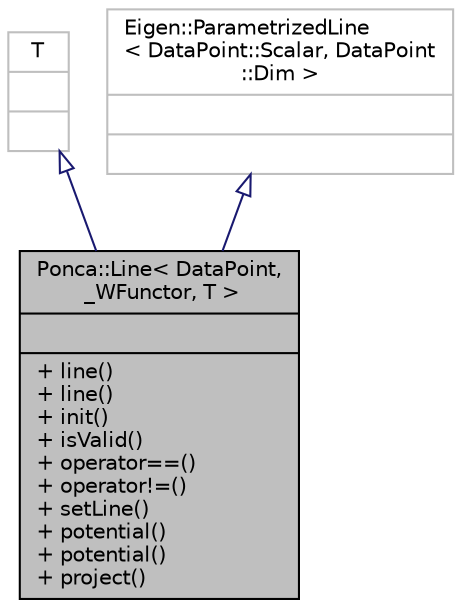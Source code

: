 digraph "Ponca::Line&lt; DataPoint, _WFunctor, T &gt;"
{
 // INTERACTIVE_SVG=YES
 // LATEX_PDF_SIZE
  bgcolor="transparent";
  edge [fontname="Helvetica",fontsize="10",labelfontname="Helvetica",labelfontsize="10"];
  node [fontname="Helvetica",fontsize="10",shape=record];
  Node1 [label="{Ponca::Line\< DataPoint,\l _WFunctor, T \>\n||+ line()\l+ line()\l+ init()\l+ isValid()\l+ operator==()\l+ operator!=()\l+ setLine()\l+ potential()\l+ potential()\l+ project()\l}",height=0.2,width=0.4,color="black", fillcolor="grey75", style="filled", fontcolor="black",tooltip="A parametrized line is defined by an origin point  and a unit direction vector  such that the line co..."];
  Node2 -> Node1 [dir="back",color="midnightblue",fontsize="10",style="solid",arrowtail="onormal",fontname="Helvetica"];
  Node2 [label="{T\n||}",height=0.2,width=0.4,color="grey75",tooltip=" "];
  Node3 -> Node1 [dir="back",color="midnightblue",fontsize="10",style="solid",arrowtail="onormal",fontname="Helvetica"];
  Node3 [label="{Eigen::ParametrizedLine\l\< DataPoint::Scalar, DataPoint\l::Dim \>\n||}",height=0.2,width=0.4,color="grey75",tooltip=" "];
}
